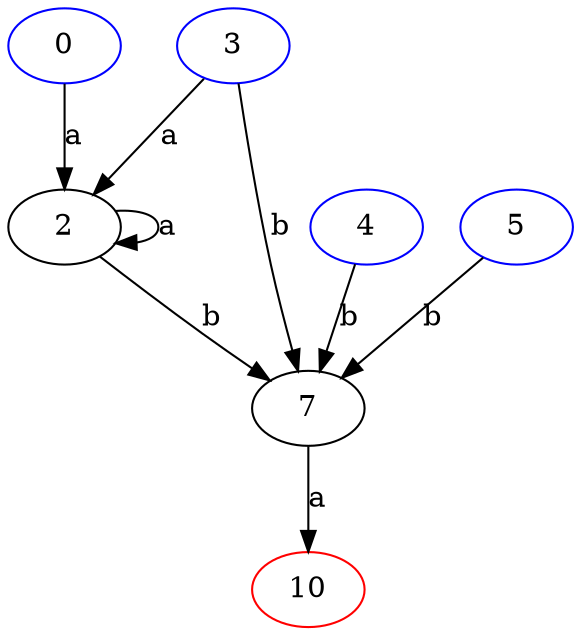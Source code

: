 digraph G { 
	0 [label= "0", color=blue] ;
	2 [label= "2"] ;
	3 [label= "3", color=blue] ;
	4 [label= "4", color=blue] ;
	5 [label= "5", color=blue] ;
	7 [label= "7"] ;
	10 [label= "10", color=red] ;
	0 -> 2[label="a"];
	2 -> 2[label="a"];
	2 -> 7[label="b"];
	3 -> 2[label="a"];
	3 -> 7[label="b"];
	4 -> 7[label="b"];
	5 -> 7[label="b"];
	7 -> 10[label="a"];

}